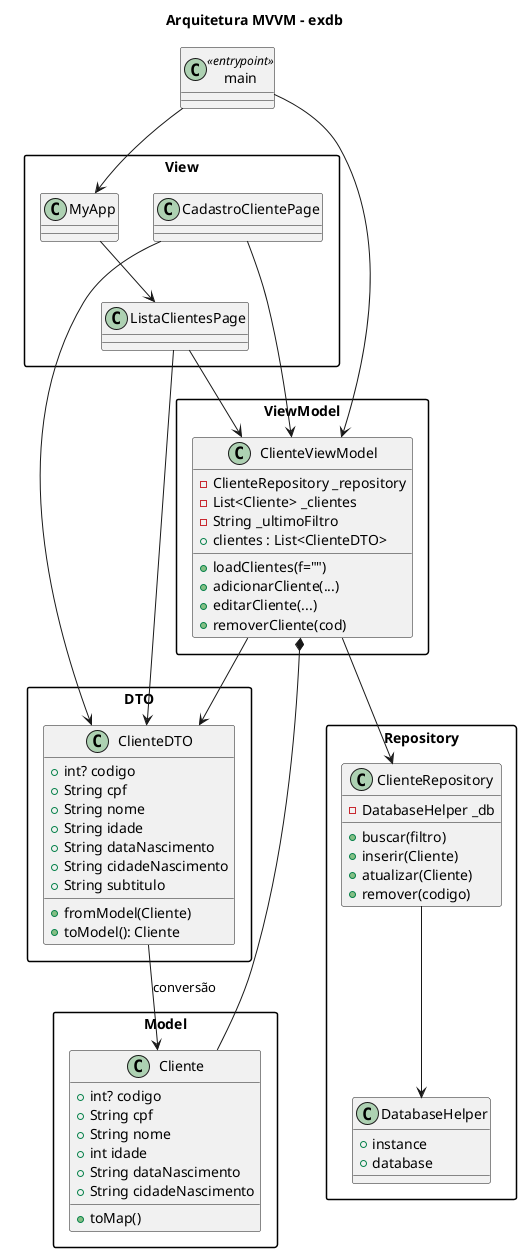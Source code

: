 @startuml
title Arquitetura MVVM - exdb

skinparam packageStyle rectangle
skinparam defaultTextAlignment center

package "Model" {
  class Cliente {
    +int? codigo
    +String cpf
    +String nome
    +int idade
    +String dataNascimento
    +String cidadeNascimento
    +toMap()
  }
}

package "DTO" {
  class ClienteDTO {
    +int? codigo
    +String cpf
    +String nome
    +String idade
    +String dataNascimento
    +String cidadeNascimento
    +String subtitulo
    +fromModel(Cliente)
    +toModel(): Cliente
  }
}

package "Repository" {
  class ClienteRepository {
    -DatabaseHelper _db
    +buscar(filtro)
    +inserir(Cliente)
    +atualizar(Cliente)
    +remover(codigo)
  }
  class DatabaseHelper {
    +instance
    +database
  }
}

package "ViewModel" {
  class ClienteViewModel {
    -ClienteRepository _repository
    -List<Cliente> _clientes
    -String _ultimoFiltro
    +clientes : List<ClienteDTO>
    +loadClientes(f="")
    +adicionarCliente(...)
    +editarCliente(...)
    +removerCliente(cod)
  }
}

package "View" {
  class ListaClientesPage
  class CadastroClientePage
  class MyApp
}

class main <<entrypoint>>

ClienteDTO --> Cliente : conversão
ClienteViewModel --> ClienteRepository
ClienteRepository --> DatabaseHelper
ClienteViewModel *-- Cliente
ClienteViewModel --> ClienteDTO
ListaClientesPage --> ClienteViewModel
CadastroClientePage --> ClienteViewModel
ListaClientesPage --> ClienteDTO
CadastroClientePage --> ClienteDTO
MyApp --> ListaClientesPage
main --> MyApp
main --> ClienteViewModel
@enduml